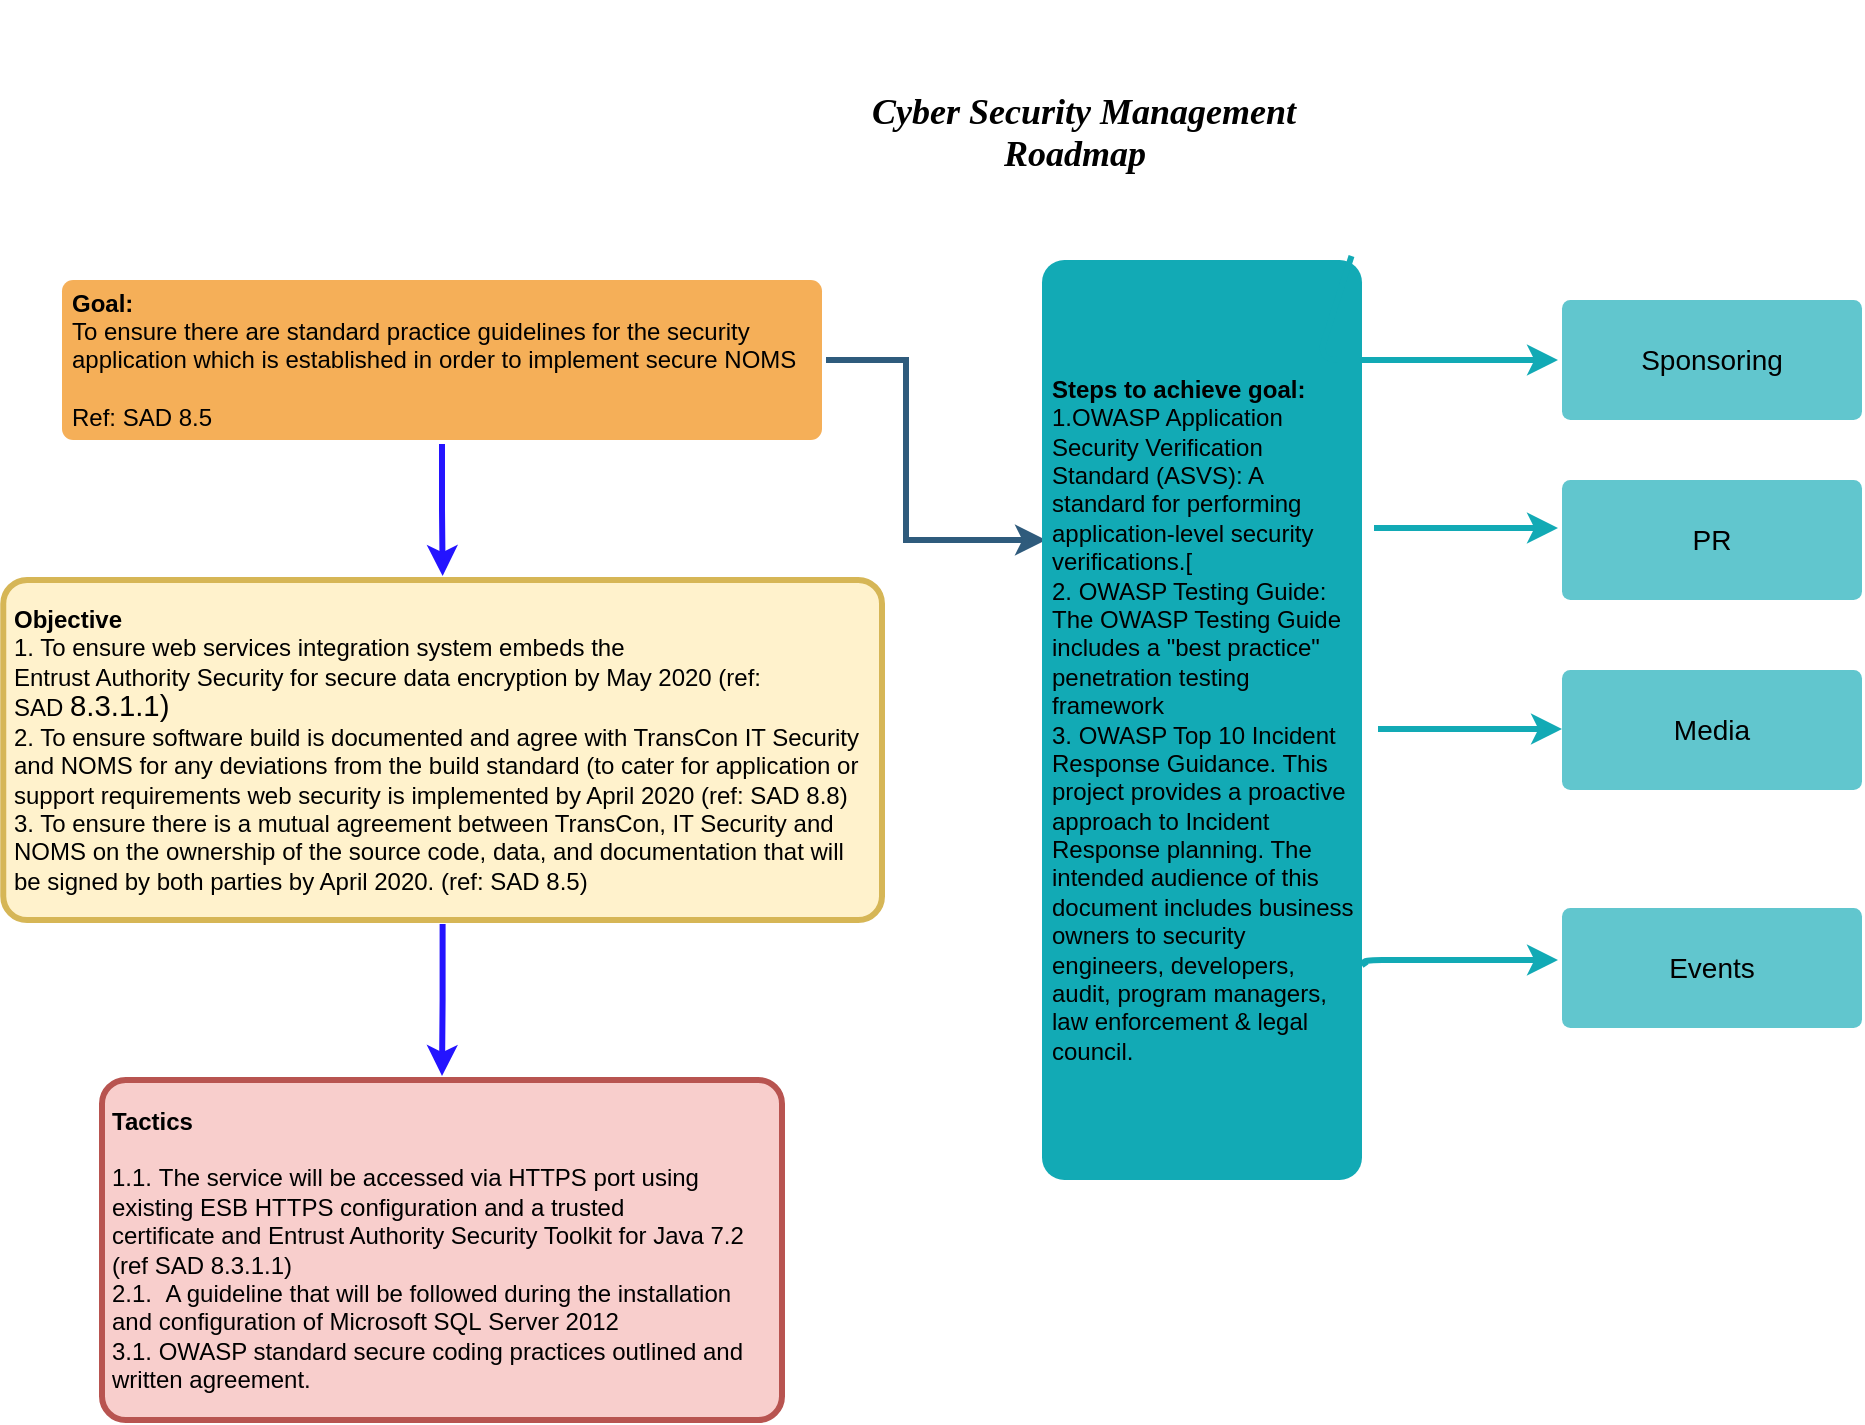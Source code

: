 <mxfile version="13.10.4" type="github">
  <diagram id="6a731a19-8d31-9384-78a2-239565b7b9f0" name="Page-1">
    <mxGraphModel dx="689" dy="1270" grid="1" gridSize="10" guides="1" tooltips="1" connect="1" arrows="1" fold="1" page="1" pageScale="1" pageWidth="1169" pageHeight="827" background="#ffffff" math="0" shadow="0">
      <root>
        <mxCell id="0" />
        <mxCell id="1" parent="0" />
        <mxCell id="1746" value="" style="edgeStyle=none;rounded=0;jumpStyle=none;html=1;shadow=0;labelBackgroundColor=none;startArrow=none;startFill=0;endArrow=classic;endFill=1;jettySize=auto;orthogonalLoop=1;strokeColor=#2F5B7C;strokeWidth=3;fontFamily=Helvetica;fontSize=16;fontColor=#23445D;spacing=5;exitX=1;exitY=0.5;exitDx=0;exitDy=0;" parent="1" source="1767" edge="1">
          <mxGeometry relative="1" as="geometry">
            <mxPoint x="542" y="170" as="targetPoint" />
            <Array as="points">
              <mxPoint x="472" y="80" />
              <mxPoint x="472" y="170" />
            </Array>
          </mxGeometry>
        </mxCell>
        <mxCell id="1749" value="&lt;b&gt;Tactics&lt;/b&gt;&lt;br&gt;&lt;br&gt;1.1.&amp;nbsp;&lt;span&gt;The service will be accessed via HTTPS port using existing ESB HTTPS configuration and a trusted&lt;/span&gt;&lt;div&gt;certificate and&amp;nbsp;Entrust Authority Security Toolkit for Java 7.2 (ref SAD 8.3.1.1)&lt;/div&gt;2.1.&amp;nbsp;&lt;span&gt;&amp;nbsp;A guideline that will be followed during the installation and configuration of Microsoft SQL&amp;nbsp;&lt;/span&gt;&lt;span&gt;Server 2012&lt;/span&gt;&lt;span&gt;&lt;br&gt;&lt;/span&gt;3.1.&amp;nbsp;OWASP standard secure coding practices outlined and written agreement.&amp;nbsp;" style="rounded=1;whiteSpace=wrap;html=1;shadow=0;labelBackgroundColor=none;strokeColor=#b85450;strokeWidth=3;fillColor=#f8cecc;fontFamily=Helvetica;fontSize=12;align=left;fontStyle=0;spacing=5;arcSize=7;perimeterSpacing=2;" parent="1" vertex="1">
          <mxGeometry x="70" y="440" width="340" height="170" as="geometry" />
        </mxCell>
        <mxCell id="9QWpWI23YcQeR8jQ0grn-1788" value="" style="edgeStyle=orthogonalEdgeStyle;rounded=0;orthogonalLoop=1;jettySize=auto;html=1;strokeColor=#2414FF;strokeWidth=3;fontFamily=Comic Sans MS;fontSize=12;fontColor=#000000;" edge="1" parent="1" source="1764" target="1749">
          <mxGeometry relative="1" as="geometry" />
        </mxCell>
        <mxCell id="1764" value="&lt;b&gt;&lt;br&gt;Objective&lt;br&gt;&lt;/b&gt;1. To ensure  web services integration system embeds the&lt;br&gt;Entrust Authority Security for secure data encryption by May 2020 (ref: SAD&amp;nbsp;&lt;span style=&quot;font-size: 11.0pt ; line-height: 107% ; font-family: &amp;#34;calibri&amp;#34; , sans-serif&quot;&gt;8.3.1.1)&lt;/span&gt;&lt;br&gt;2. To ensure software build is documented and agree with TransCon&amp;nbsp;IT Security and NOMS for any deviations from the build standard (to cater for&amp;nbsp;application or support requirements web security is implemented by April 2020 (ref: SAD 8.8)&lt;br&gt;3. To ensure there is a mutual agreement between TransCon, IT Security and NOMS on the ownership of the source code, data, and documentation that will be signed by both parties by April 2020. (ref: SAD 8.5)&lt;br&gt;&amp;nbsp;&amp;nbsp;" style="rounded=1;whiteSpace=wrap;html=1;shadow=0;labelBackgroundColor=none;strokeColor=#d6b656;strokeWidth=3;fillColor=#fff2cc;fontFamily=Helvetica;fontSize=12;align=left;spacing=5;fontStyle=0;arcSize=7;perimeterSpacing=2;" parent="1" vertex="1">
          <mxGeometry x="20.63" y="190" width="439.37" height="170" as="geometry" />
        </mxCell>
        <mxCell id="9QWpWI23YcQeR8jQ0grn-1782" style="edgeStyle=orthogonalEdgeStyle;rounded=0;orthogonalLoop=1;jettySize=auto;html=1;exitX=0.5;exitY=1;exitDx=0;exitDy=0;entryX=0.5;entryY=0;entryDx=0;entryDy=0;fontFamily=Comic Sans MS;fontSize=12;fontColor=#000000;strokeColor=#2414FF;strokeWidth=3;" edge="1" parent="1" source="1767" target="1764">
          <mxGeometry relative="1" as="geometry" />
        </mxCell>
        <mxCell id="1767" value="&lt;b&gt;Goal:&lt;/b&gt; &lt;br&gt;To ensure there are standard practice guidelines for the security application which is established in order to implement secure NOMS&lt;br style=&quot;font-size: 12px&quot;&gt;&lt;br style=&quot;font-size: 12px&quot;&gt;Ref: SAD 8.5" style="rounded=1;whiteSpace=wrap;html=1;shadow=0;labelBackgroundColor=none;strokeColor=none;strokeWidth=3;fillColor=#f5af58;fontFamily=Helvetica;fontSize=12;align=left;spacing=5;arcSize=7;perimeterSpacing=2;" parent="1" vertex="1">
          <mxGeometry x="50" y="40" width="380" height="80" as="geometry" />
        </mxCell>
        <mxCell id="1771" value="&lt;b&gt;Steps to achieve goal:&amp;nbsp;&lt;br&gt;&lt;/b&gt;1.&lt;span&gt;OWASP Application Security Verification Standard (ASVS): A standard for performing application-level security verifications.[&lt;/span&gt;&lt;div&gt;2. OWASP Testing Guide: The OWASP Testing Guide includes a &quot;best practice&quot; penetration testing framework&lt;/div&gt;&lt;div&gt;3. OWASP Top 10 Incident Response Guidance. This project provides a proactive approach to Incident Response planning. The intended audience of this document includes business owners to security engineers, developers, audit, program managers, law enforcement &amp;amp; legal council.&lt;/div&gt;&lt;div&gt;&lt;/div&gt;" style="rounded=1;whiteSpace=wrap;html=1;shadow=0;labelBackgroundColor=none;strokeColor=none;strokeWidth=3;fillColor=#12aab5;fontFamily=Helvetica;fontSize=12;align=left;spacing=5;fontStyle=0;arcSize=7;perimeterSpacing=2;" parent="1" vertex="1">
          <mxGeometry x="540" y="30" width="160" height="460" as="geometry" />
        </mxCell>
        <mxCell id="1772" value="Events" style="rounded=1;whiteSpace=wrap;html=1;shadow=0;labelBackgroundColor=none;strokeColor=none;strokeWidth=3;fillColor=#61c6ce;fontFamily=Helvetica;fontSize=14;align=center;spacing=5;fontStyle=0;arcSize=7;perimeterSpacing=2;" parent="1" vertex="1">
          <mxGeometry x="800" y="354" width="150" height="60" as="geometry" />
        </mxCell>
        <mxCell id="1773" value="" style="edgeStyle=none;rounded=1;jumpStyle=none;html=1;shadow=0;labelBackgroundColor=none;startArrow=none;startFill=0;jettySize=auto;orthogonalLoop=1;strokeColor=#12AAB5;strokeWidth=3;fontFamily=Helvetica;fontSize=14;fontColor=#FFFFFF;spacing=5;fontStyle=1;fillColor=#b0e3e6;" parent="1" source="1771" edge="1">
          <mxGeometry relative="1" as="geometry">
            <mxPoint x="798" y="380" as="targetPoint" />
            <Array as="points">
              <mxPoint x="700" y="380" />
            </Array>
          </mxGeometry>
        </mxCell>
        <mxCell id="1774" value="Media" style="rounded=1;whiteSpace=wrap;html=1;shadow=0;labelBackgroundColor=none;strokeColor=none;strokeWidth=3;fillColor=#61c6ce;fontFamily=Helvetica;fontSize=14;align=center;spacing=5;fontStyle=0;arcSize=7;perimeterSpacing=2;" parent="1" vertex="1">
          <mxGeometry x="800" y="235" width="150" height="60" as="geometry" />
        </mxCell>
        <mxCell id="1776" value="Sponsoring" style="rounded=1;whiteSpace=wrap;html=1;shadow=0;labelBackgroundColor=none;strokeColor=none;strokeWidth=3;fillColor=#61c6ce;fontFamily=Helvetica;fontSize=14;align=center;spacing=5;fontStyle=0;arcSize=7;perimeterSpacing=2;" parent="1" vertex="1">
          <mxGeometry x="800" y="50" width="150" height="60" as="geometry" />
        </mxCell>
        <mxCell id="1777" value="" style="edgeStyle=none;rounded=1;jumpStyle=none;html=1;shadow=0;labelBackgroundColor=none;startArrow=none;startFill=0;jettySize=auto;orthogonalLoop=1;strokeColor=#12AAB5;strokeWidth=3;fontFamily=Helvetica;fontSize=14;fontColor=#FFFFFF;spacing=5;fontStyle=1;fillColor=#b0e3e6;" parent="1" source="1771" target="1776" edge="1">
          <mxGeometry relative="1" as="geometry">
            <Array as="points">
              <mxPoint x="678" y="80" />
            </Array>
          </mxGeometry>
        </mxCell>
        <mxCell id="1778" value="PR" style="rounded=1;whiteSpace=wrap;html=1;shadow=0;labelBackgroundColor=none;strokeColor=none;strokeWidth=3;fillColor=#61c6ce;fontFamily=Helvetica;fontSize=14;align=center;spacing=5;fontStyle=0;arcSize=7;perimeterSpacing=2;" parent="1" vertex="1">
          <mxGeometry x="800" y="140" width="150" height="60" as="geometry" />
        </mxCell>
        <mxCell id="1779" value="" style="edgeStyle=none;rounded=1;jumpStyle=none;html=1;shadow=0;labelBackgroundColor=none;startArrow=none;startFill=0;jettySize=auto;orthogonalLoop=1;strokeColor=#12AAB5;strokeWidth=3;fontFamily=Helvetica;fontSize=14;fontColor=#FFFFFF;spacing=5;fontStyle=1;fillColor=#b0e3e6;" parent="1" edge="1">
          <mxGeometry relative="1" as="geometry">
            <mxPoint x="706" y="164" as="sourcePoint" />
            <mxPoint x="798" y="164" as="targetPoint" />
            <Array as="points" />
          </mxGeometry>
        </mxCell>
        <mxCell id="9QWpWI23YcQeR8jQ0grn-1781" value="&lt;br style=&quot;font-size: 18px;&quot;&gt;&lt;br style=&quot;font-size: 18px;&quot;&gt;&lt;span style=&quot;font-size: 18px;&quot;&gt;&lt;b style=&quot;color: rgb(0, 0, 0); font-family: &amp;quot;comic sans ms&amp;quot;; font-size: 18px; font-style: normal; letter-spacing: normal; text-align: justify; text-indent: -9.467px; text-transform: none; word-spacing: 0px;&quot;&gt;&lt;i style=&quot;font-size: 18px;&quot;&gt;&amp;nbsp; Cyber Security Management Roadmap&lt;/i&gt;&lt;/b&gt;&lt;br style=&quot;font-size: 18px;&quot;&gt;&lt;/span&gt;" style="text;html=1;strokeColor=none;fillColor=none;align=center;verticalAlign=middle;whiteSpace=wrap;rounded=0;fontFamily=Comic Sans MS;labelBackgroundColor=#FFFFFF;fontSize=18;" vertex="1" parent="1">
          <mxGeometry x="410" y="-100" width="292.81" height="90" as="geometry" />
        </mxCell>
        <mxCell id="9QWpWI23YcQeR8jQ0grn-1790" value="" style="edgeStyle=none;rounded=1;jumpStyle=none;html=1;shadow=0;labelBackgroundColor=none;startArrow=none;startFill=0;jettySize=auto;orthogonalLoop=1;strokeColor=#12AAB5;strokeWidth=3;fontFamily=Helvetica;fontSize=14;fontColor=#FFFFFF;spacing=5;fontStyle=1;fillColor=#b0e3e6;" edge="1" parent="1">
          <mxGeometry relative="1" as="geometry">
            <mxPoint x="708" y="264.5" as="sourcePoint" />
            <mxPoint x="800" y="264.5" as="targetPoint" />
            <Array as="points" />
          </mxGeometry>
        </mxCell>
      </root>
    </mxGraphModel>
  </diagram>
</mxfile>
